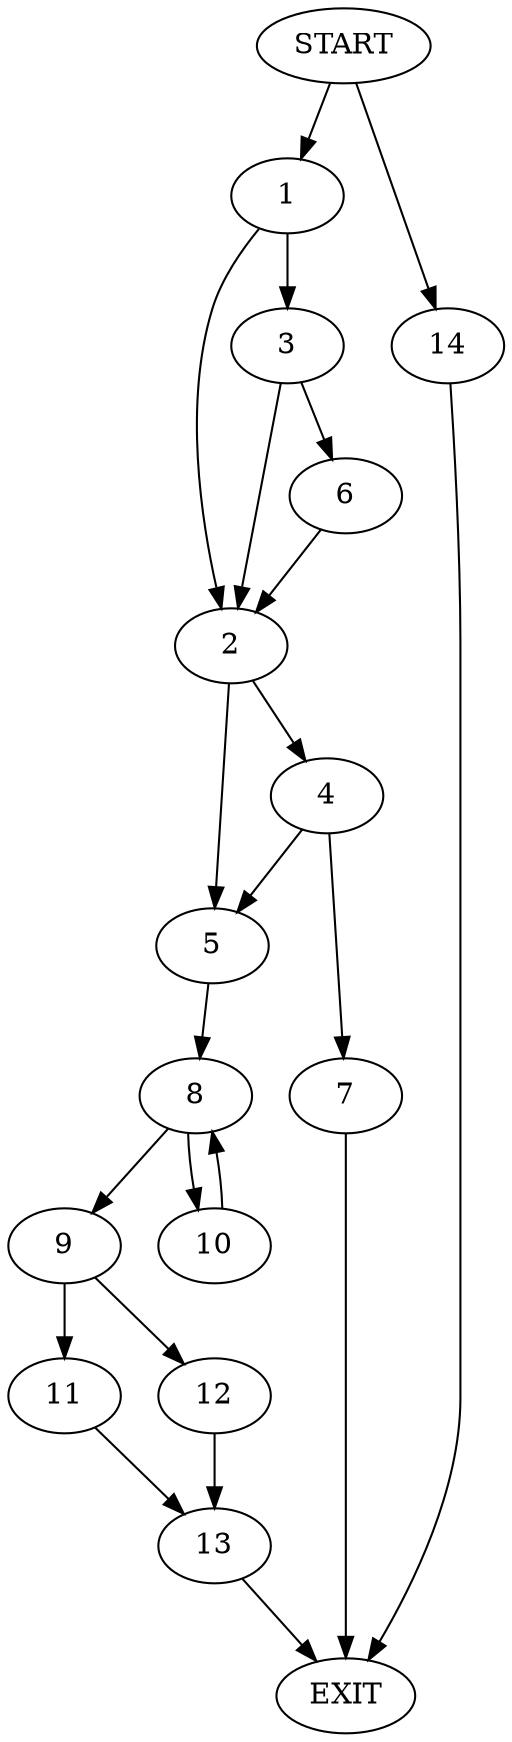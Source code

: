 digraph {
0 [label="START"]
15 [label="EXIT"]
0 -> 1
1 -> 2
1 -> 3
2 -> 4
2 -> 5
3 -> 6
3 -> 2
6 -> 2
4 -> 7
4 -> 5
5 -> 8
7 -> 15
8 -> 9
8 -> 10
9 -> 11
9 -> 12
10 -> 8
11 -> 13
12 -> 13
13 -> 15
0 -> 14
14 -> 15
}
